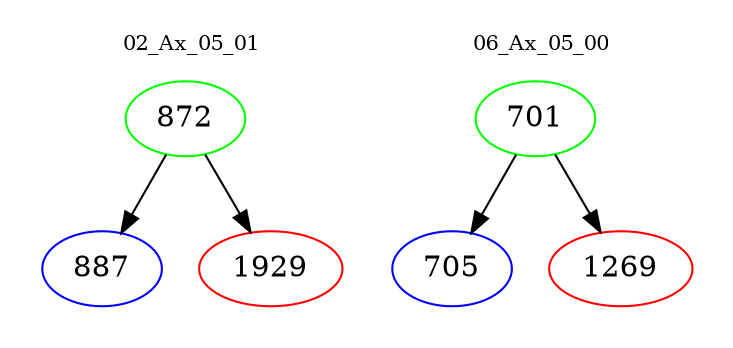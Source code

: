 digraph{
subgraph cluster_0 {
color = white
label = "02_Ax_05_01";
fontsize=10;
T0_872 [label="872", color="green"]
T0_872 -> T0_887 [color="black"]
T0_887 [label="887", color="blue"]
T0_872 -> T0_1929 [color="black"]
T0_1929 [label="1929", color="red"]
}
subgraph cluster_1 {
color = white
label = "06_Ax_05_00";
fontsize=10;
T1_701 [label="701", color="green"]
T1_701 -> T1_705 [color="black"]
T1_705 [label="705", color="blue"]
T1_701 -> T1_1269 [color="black"]
T1_1269 [label="1269", color="red"]
}
}
